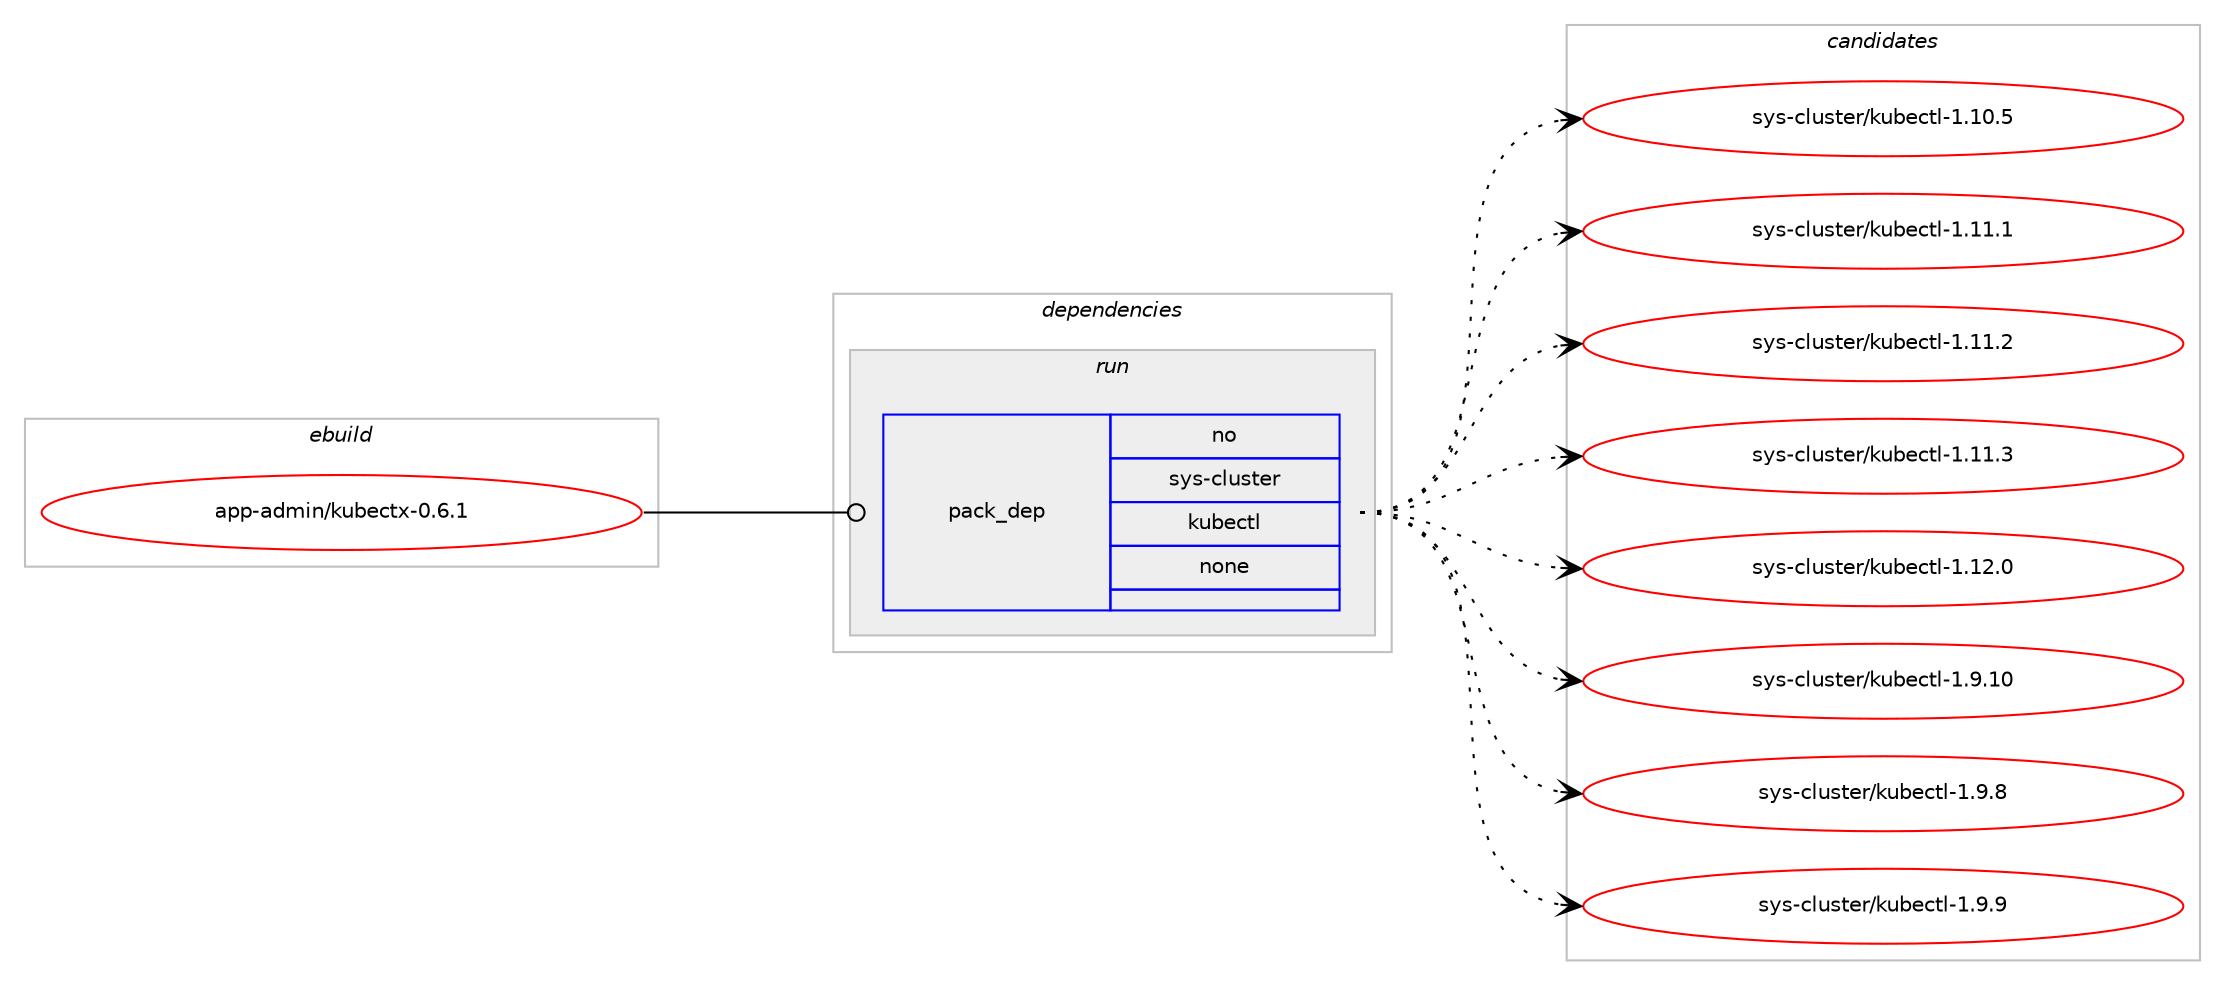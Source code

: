 digraph prolog {

# *************
# Graph options
# *************

newrank=true;
concentrate=true;
compound=true;
graph [rankdir=LR,fontname=Helvetica,fontsize=10,ranksep=1.5];#, ranksep=2.5, nodesep=0.2];
edge  [arrowhead=vee];
node  [fontname=Helvetica,fontsize=10];

# **********
# The ebuild
# **********

subgraph cluster_leftcol {
color=gray;
rank=same;
label=<<i>ebuild</i>>;
id [label="app-admin/kubectx-0.6.1", color=red, width=4, href="../app-admin/kubectx-0.6.1.svg"];
}

# ****************
# The dependencies
# ****************

subgraph cluster_midcol {
color=gray;
label=<<i>dependencies</i>>;
subgraph cluster_compile {
fillcolor="#eeeeee";
style=filled;
label=<<i>compile</i>>;
}
subgraph cluster_compileandrun {
fillcolor="#eeeeee";
style=filled;
label=<<i>compile and run</i>>;
}
subgraph cluster_run {
fillcolor="#eeeeee";
style=filled;
label=<<i>run</i>>;
subgraph pack985 {
dependency1248 [label=<<TABLE BORDER="0" CELLBORDER="1" CELLSPACING="0" CELLPADDING="4" WIDTH="220"><TR><TD ROWSPAN="6" CELLPADDING="30">pack_dep</TD></TR><TR><TD WIDTH="110">no</TD></TR><TR><TD>sys-cluster</TD></TR><TR><TD>kubectl</TD></TR><TR><TD>none</TD></TR><TR><TD></TD></TR></TABLE>>, shape=none, color=blue];
}
id:e -> dependency1248:w [weight=20,style="solid",arrowhead="odot"];
}
}

# **************
# The candidates
# **************

subgraph cluster_choices {
rank=same;
color=gray;
label=<<i>candidates</i>>;

subgraph choice985 {
color=black;
nodesep=1;
choice115121115459910811711511610111447107117981019911610845494649484653 [label="sys-cluster/kubectl-1.10.5", color=red, width=4,href="../sys-cluster/kubectl-1.10.5.svg"];
choice115121115459910811711511610111447107117981019911610845494649494649 [label="sys-cluster/kubectl-1.11.1", color=red, width=4,href="../sys-cluster/kubectl-1.11.1.svg"];
choice115121115459910811711511610111447107117981019911610845494649494650 [label="sys-cluster/kubectl-1.11.2", color=red, width=4,href="../sys-cluster/kubectl-1.11.2.svg"];
choice115121115459910811711511610111447107117981019911610845494649494651 [label="sys-cluster/kubectl-1.11.3", color=red, width=4,href="../sys-cluster/kubectl-1.11.3.svg"];
choice115121115459910811711511610111447107117981019911610845494649504648 [label="sys-cluster/kubectl-1.12.0", color=red, width=4,href="../sys-cluster/kubectl-1.12.0.svg"];
choice115121115459910811711511610111447107117981019911610845494657464948 [label="sys-cluster/kubectl-1.9.10", color=red, width=4,href="../sys-cluster/kubectl-1.9.10.svg"];
choice1151211154599108117115116101114471071179810199116108454946574656 [label="sys-cluster/kubectl-1.9.8", color=red, width=4,href="../sys-cluster/kubectl-1.9.8.svg"];
choice1151211154599108117115116101114471071179810199116108454946574657 [label="sys-cluster/kubectl-1.9.9", color=red, width=4,href="../sys-cluster/kubectl-1.9.9.svg"];
dependency1248:e -> choice115121115459910811711511610111447107117981019911610845494649484653:w [style=dotted,weight="100"];
dependency1248:e -> choice115121115459910811711511610111447107117981019911610845494649494649:w [style=dotted,weight="100"];
dependency1248:e -> choice115121115459910811711511610111447107117981019911610845494649494650:w [style=dotted,weight="100"];
dependency1248:e -> choice115121115459910811711511610111447107117981019911610845494649494651:w [style=dotted,weight="100"];
dependency1248:e -> choice115121115459910811711511610111447107117981019911610845494649504648:w [style=dotted,weight="100"];
dependency1248:e -> choice115121115459910811711511610111447107117981019911610845494657464948:w [style=dotted,weight="100"];
dependency1248:e -> choice1151211154599108117115116101114471071179810199116108454946574656:w [style=dotted,weight="100"];
dependency1248:e -> choice1151211154599108117115116101114471071179810199116108454946574657:w [style=dotted,weight="100"];
}
}

}

